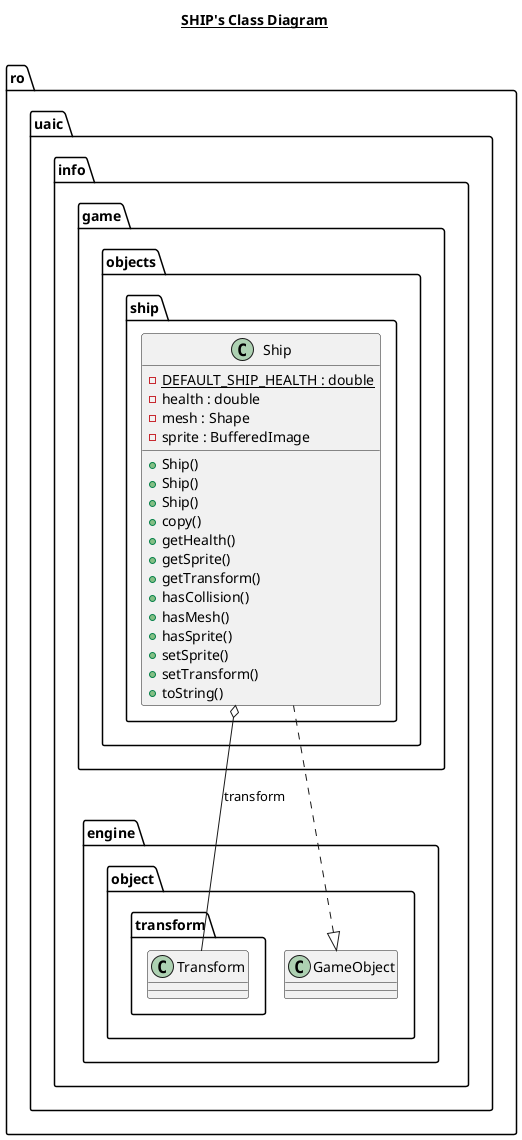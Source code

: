 @startuml

title __SHIP's Class Diagram__\n

  namespace ro.uaic.info.game.objects.ship {
    class ro.uaic.info.game.objects.ship.Ship {
        {static} - DEFAULT_SHIP_HEALTH : double
        - health : double
        - mesh : Shape
        - sprite : BufferedImage
        + Ship()
        + Ship()
        + Ship()
        + copy()
        + getHealth()
        + getSprite()
        + getTransform()
        + hasCollision()
        + hasMesh()
        + hasSprite()
        + setSprite()
        + setTransform()
        + toString()
    }
  }
  

  ro.uaic.info.game.objects.ship.Ship .up.|> ro.uaic.info.engine.object.GameObject
  ro.uaic.info.game.objects.ship.Ship o-- ro.uaic.info.engine.object.transform.Transform : transform

@enduml
